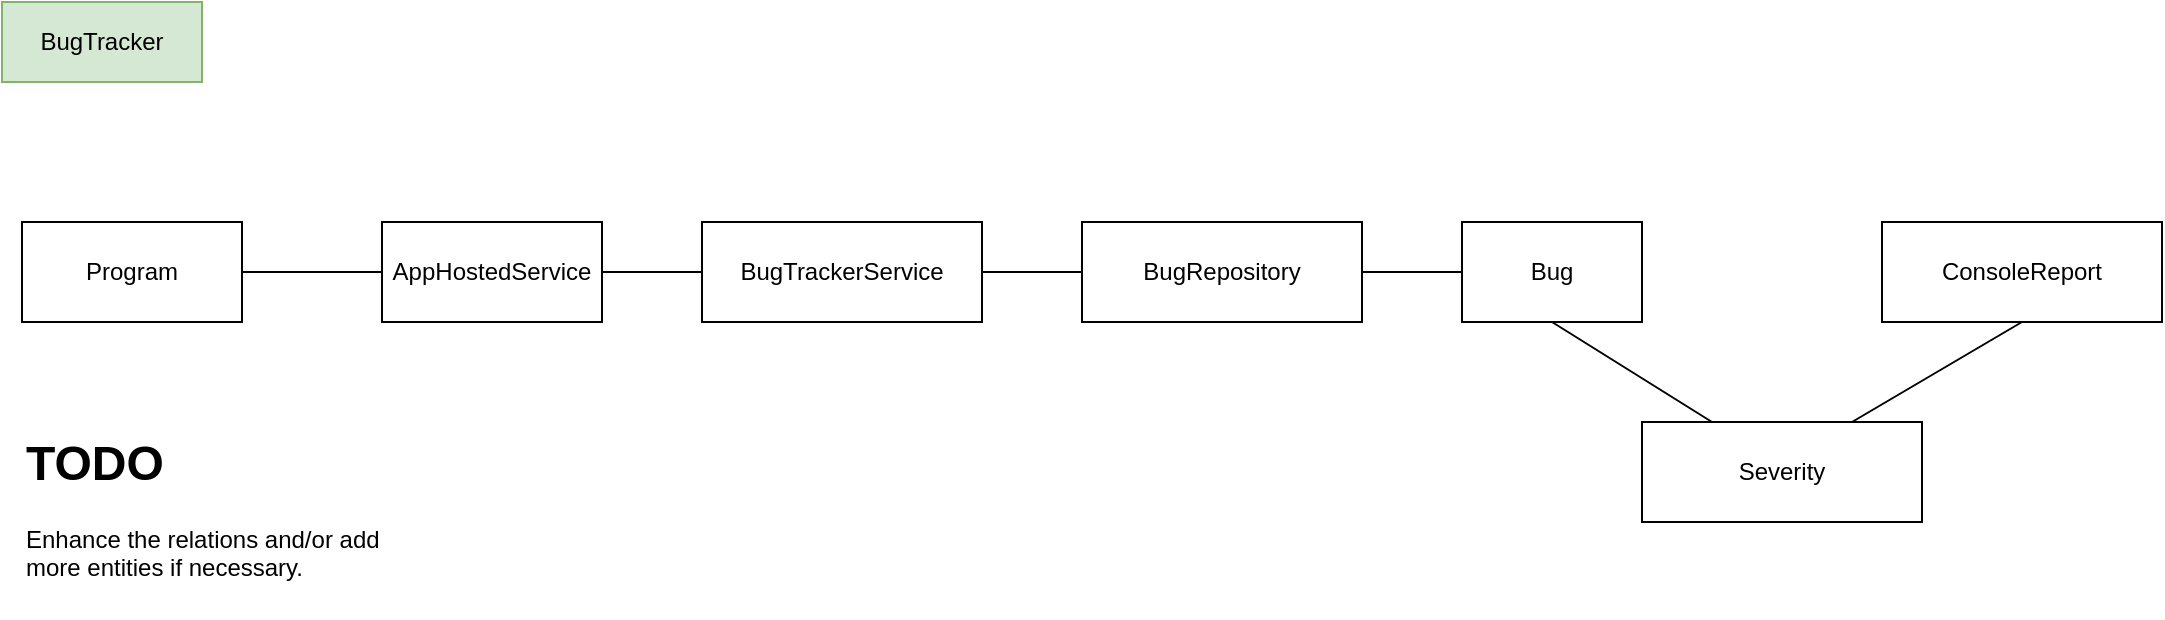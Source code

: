 <mxfile version="28.1.2">
  <diagram name="Page-1" id="Vx2TU7jZW0SnFLhLdF7D">
    <mxGraphModel dx="1882" dy="762" grid="1" gridSize="10" guides="1" tooltips="1" connect="1" arrows="1" fold="1" page="1" pageScale="1" pageWidth="1100" pageHeight="850" math="0" shadow="0">
      <root>
        <mxCell id="0" />
        <mxCell id="1" parent="0" />
        <mxCell id="2qYuA7d4cBn_cqZU2hbe-10" style="rounded=0;orthogonalLoop=1;jettySize=auto;html=1;exitX=1;exitY=0.5;exitDx=0;exitDy=0;entryX=0;entryY=0.5;entryDx=0;entryDy=0;endArrow=none;endFill=0;" edge="1" parent="1" source="2qYuA7d4cBn_cqZU2hbe-1" target="2qYuA7d4cBn_cqZU2hbe-2">
          <mxGeometry relative="1" as="geometry" />
        </mxCell>
        <mxCell id="2qYuA7d4cBn_cqZU2hbe-1" value="Program" style="html=1;whiteSpace=wrap;" vertex="1" parent="1">
          <mxGeometry x="50" y="190" width="110" height="50" as="geometry" />
        </mxCell>
        <mxCell id="2qYuA7d4cBn_cqZU2hbe-2" value="AppHostedService" style="html=1;whiteSpace=wrap;" vertex="1" parent="1">
          <mxGeometry x="230" y="190" width="110" height="50" as="geometry" />
        </mxCell>
        <mxCell id="2qYuA7d4cBn_cqZU2hbe-3" value="BugTrackerService" style="html=1;whiteSpace=wrap;" vertex="1" parent="1">
          <mxGeometry x="390" y="190" width="140" height="50" as="geometry" />
        </mxCell>
        <mxCell id="2qYuA7d4cBn_cqZU2hbe-4" value="BugRepository" style="html=1;whiteSpace=wrap;" vertex="1" parent="1">
          <mxGeometry x="580" y="190" width="140" height="50" as="geometry" />
        </mxCell>
        <mxCell id="2qYuA7d4cBn_cqZU2hbe-5" value="Bug" style="html=1;whiteSpace=wrap;" vertex="1" parent="1">
          <mxGeometry x="770" y="190" width="90" height="50" as="geometry" />
        </mxCell>
        <mxCell id="2qYuA7d4cBn_cqZU2hbe-6" value="Severity" style="html=1;whiteSpace=wrap;" vertex="1" parent="1">
          <mxGeometry x="860" y="290" width="140" height="50" as="geometry" />
        </mxCell>
        <mxCell id="2qYuA7d4cBn_cqZU2hbe-8" value="ConsoleReport" style="html=1;whiteSpace=wrap;" vertex="1" parent="1">
          <mxGeometry x="980" y="190" width="140" height="50" as="geometry" />
        </mxCell>
        <mxCell id="2qYuA7d4cBn_cqZU2hbe-11" style="rounded=0;orthogonalLoop=1;jettySize=auto;html=1;exitX=1;exitY=0.5;exitDx=0;exitDy=0;entryX=0;entryY=0.5;entryDx=0;entryDy=0;endArrow=none;endFill=0;" edge="1" parent="1" source="2qYuA7d4cBn_cqZU2hbe-2" target="2qYuA7d4cBn_cqZU2hbe-3">
          <mxGeometry relative="1" as="geometry">
            <mxPoint x="360" y="270" as="sourcePoint" />
            <mxPoint x="430" y="270" as="targetPoint" />
          </mxGeometry>
        </mxCell>
        <mxCell id="2qYuA7d4cBn_cqZU2hbe-12" style="rounded=0;orthogonalLoop=1;jettySize=auto;html=1;exitX=1;exitY=0.5;exitDx=0;exitDy=0;entryX=0;entryY=0.5;entryDx=0;entryDy=0;endArrow=none;endFill=0;" edge="1" parent="1" source="2qYuA7d4cBn_cqZU2hbe-3" target="2qYuA7d4cBn_cqZU2hbe-4">
          <mxGeometry relative="1" as="geometry">
            <mxPoint x="430" y="280" as="sourcePoint" />
            <mxPoint x="500" y="280" as="targetPoint" />
          </mxGeometry>
        </mxCell>
        <mxCell id="2qYuA7d4cBn_cqZU2hbe-13" style="rounded=0;orthogonalLoop=1;jettySize=auto;html=1;exitX=1;exitY=0.5;exitDx=0;exitDy=0;entryX=0;entryY=0.5;entryDx=0;entryDy=0;endArrow=none;endFill=0;" edge="1" parent="1" source="2qYuA7d4cBn_cqZU2hbe-4" target="2qYuA7d4cBn_cqZU2hbe-5">
          <mxGeometry relative="1" as="geometry">
            <mxPoint x="640" y="260" as="sourcePoint" />
            <mxPoint x="690" y="260" as="targetPoint" />
          </mxGeometry>
        </mxCell>
        <mxCell id="2qYuA7d4cBn_cqZU2hbe-14" style="rounded=0;orthogonalLoop=1;jettySize=auto;html=1;exitX=0.5;exitY=1;exitDx=0;exitDy=0;entryX=0.25;entryY=0;entryDx=0;entryDy=0;endArrow=none;endFill=0;" edge="1" parent="1" source="2qYuA7d4cBn_cqZU2hbe-5" target="2qYuA7d4cBn_cqZU2hbe-6">
          <mxGeometry relative="1" as="geometry">
            <mxPoint x="770" y="250" as="sourcePoint" />
            <mxPoint x="820" y="250" as="targetPoint" />
          </mxGeometry>
        </mxCell>
        <mxCell id="2qYuA7d4cBn_cqZU2hbe-15" style="rounded=0;orthogonalLoop=1;jettySize=auto;html=1;exitX=0.75;exitY=0;exitDx=0;exitDy=0;entryX=0.5;entryY=1;entryDx=0;entryDy=0;endArrow=none;endFill=0;" edge="1" parent="1" source="2qYuA7d4cBn_cqZU2hbe-6" target="2qYuA7d4cBn_cqZU2hbe-8">
          <mxGeometry relative="1" as="geometry">
            <mxPoint x="940" y="260" as="sourcePoint" />
            <mxPoint x="1020" y="310" as="targetPoint" />
          </mxGeometry>
        </mxCell>
        <mxCell id="2qYuA7d4cBn_cqZU2hbe-16" value="BugTracker" style="text;html=1;align=center;verticalAlign=middle;whiteSpace=wrap;rounded=0;fillColor=#d5e8d4;strokeColor=#82b366;" vertex="1" parent="1">
          <mxGeometry x="40" y="80" width="100" height="40" as="geometry" />
        </mxCell>
        <mxCell id="2qYuA7d4cBn_cqZU2hbe-17" value="&lt;h1 style=&quot;margin-top: 0px;&quot;&gt;TODO&lt;/h1&gt;&lt;p&gt;Enhance the relations and/or add more entities if necessary.&lt;/p&gt;" style="text;html=1;whiteSpace=wrap;overflow=hidden;rounded=0;" vertex="1" parent="1">
          <mxGeometry x="50" y="290" width="180" height="95" as="geometry" />
        </mxCell>
      </root>
    </mxGraphModel>
  </diagram>
</mxfile>
